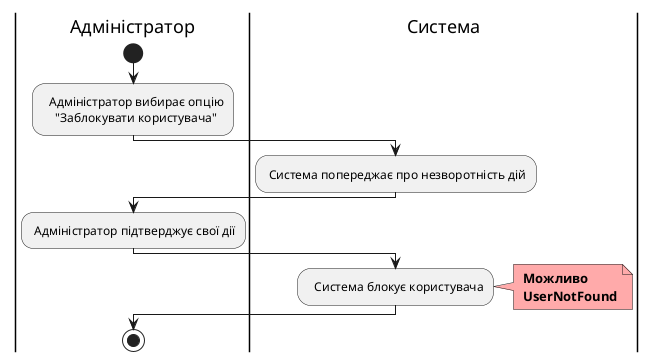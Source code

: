 <center style="
    border-radius:4px;
    border: 1px solid #cfd7e6;
    box-shadow: 0 1px 3px 0 rgba(89,105,129,.05), 0 1px 1px 0 rgba(0,0,0,.025);
    padding: 1em;"
    >

@startuml
    |Адміністратор|
        start
        :  Адміністратор вибирає опцію 
            "Заблокувати користувача";
    |Система|
        : Система попереджає про незворотність дій;

        
    |Адміністратор|
        : Адміністратор підтверджує свої дії;
    |Система|
        :  Система блокує користувача;
    note right #ffaaaa
    <b> Можливо
    <b> UserNotFound
    end note
    
    |Адміністратор|    
        stop;
@enduml

</center>
